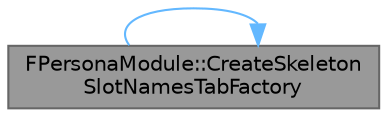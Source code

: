 digraph "FPersonaModule::CreateSkeletonSlotNamesTabFactory"
{
 // INTERACTIVE_SVG=YES
 // LATEX_PDF_SIZE
  bgcolor="transparent";
  edge [fontname=Helvetica,fontsize=10,labelfontname=Helvetica,labelfontsize=10];
  node [fontname=Helvetica,fontsize=10,shape=box,height=0.2,width=0.4];
  rankdir="LR";
  Node1 [id="Node000001",label="FPersonaModule::CreateSkeleton\lSlotNamesTabFactory",height=0.2,width=0.4,color="gray40", fillcolor="grey60", style="filled", fontcolor="black",tooltip="Create a tab factory for editing slot names and groups."];
  Node1 -> Node1 [id="edge1_Node000001_Node000001",color="steelblue1",style="solid",tooltip=" "];
}
